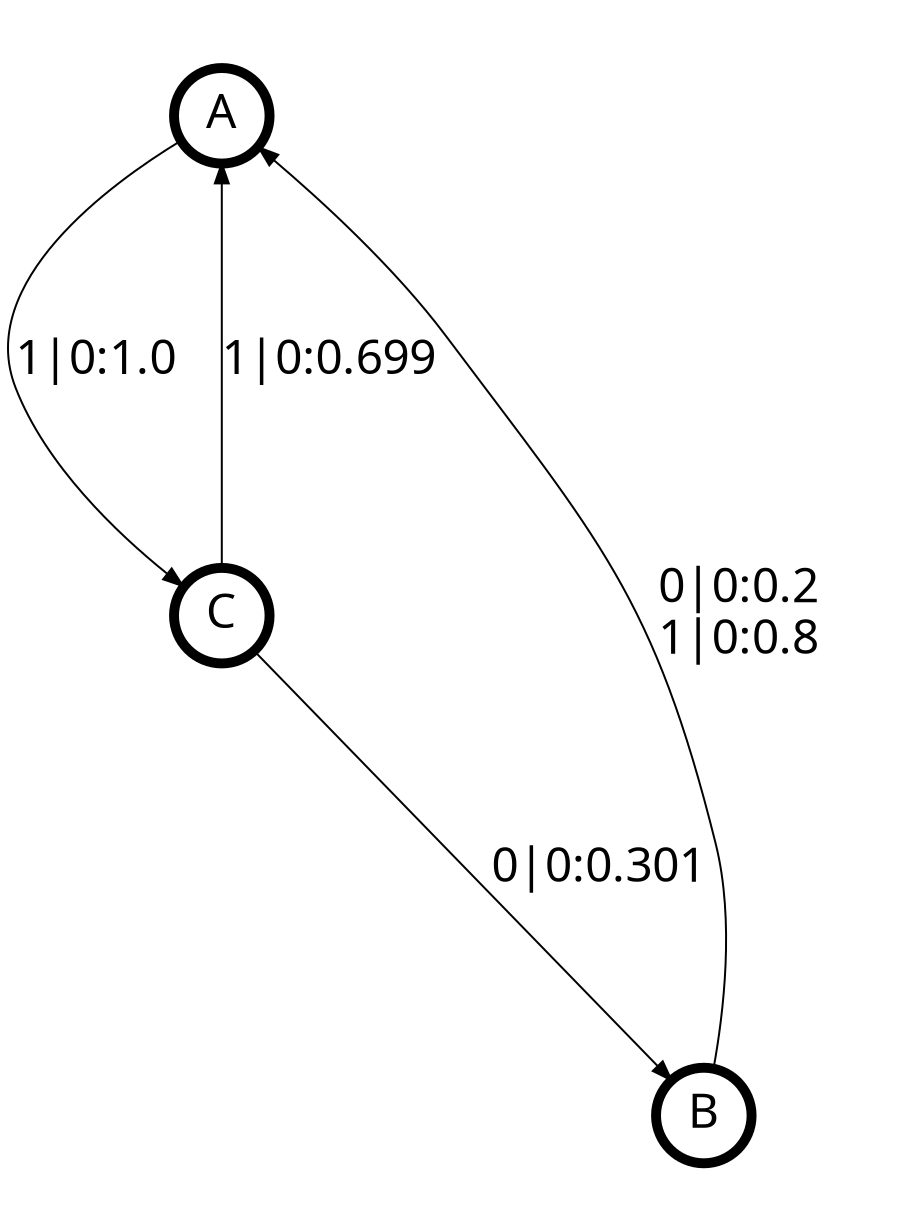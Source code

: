 digraph  {
size = "6,8.5";
ratio = "fill";
node
[shape = circle];
node [fontsize = 24];
node [penwidth = 5];
edge [fontsize = 24];
node [fontname = "CMU Serif Roman"];
graph [fontname = "CMU Serif Roman"];
edge [fontname = "CMU Serif Roman"];
A -> C [label = "1|0:1.0\l"];
B -> A [label = "0|0:0.2\l1|0:0.8\l"];
C -> A [label = "1|0:0.699\l"];
C -> B [label = "0|0:0.301\l"];
}